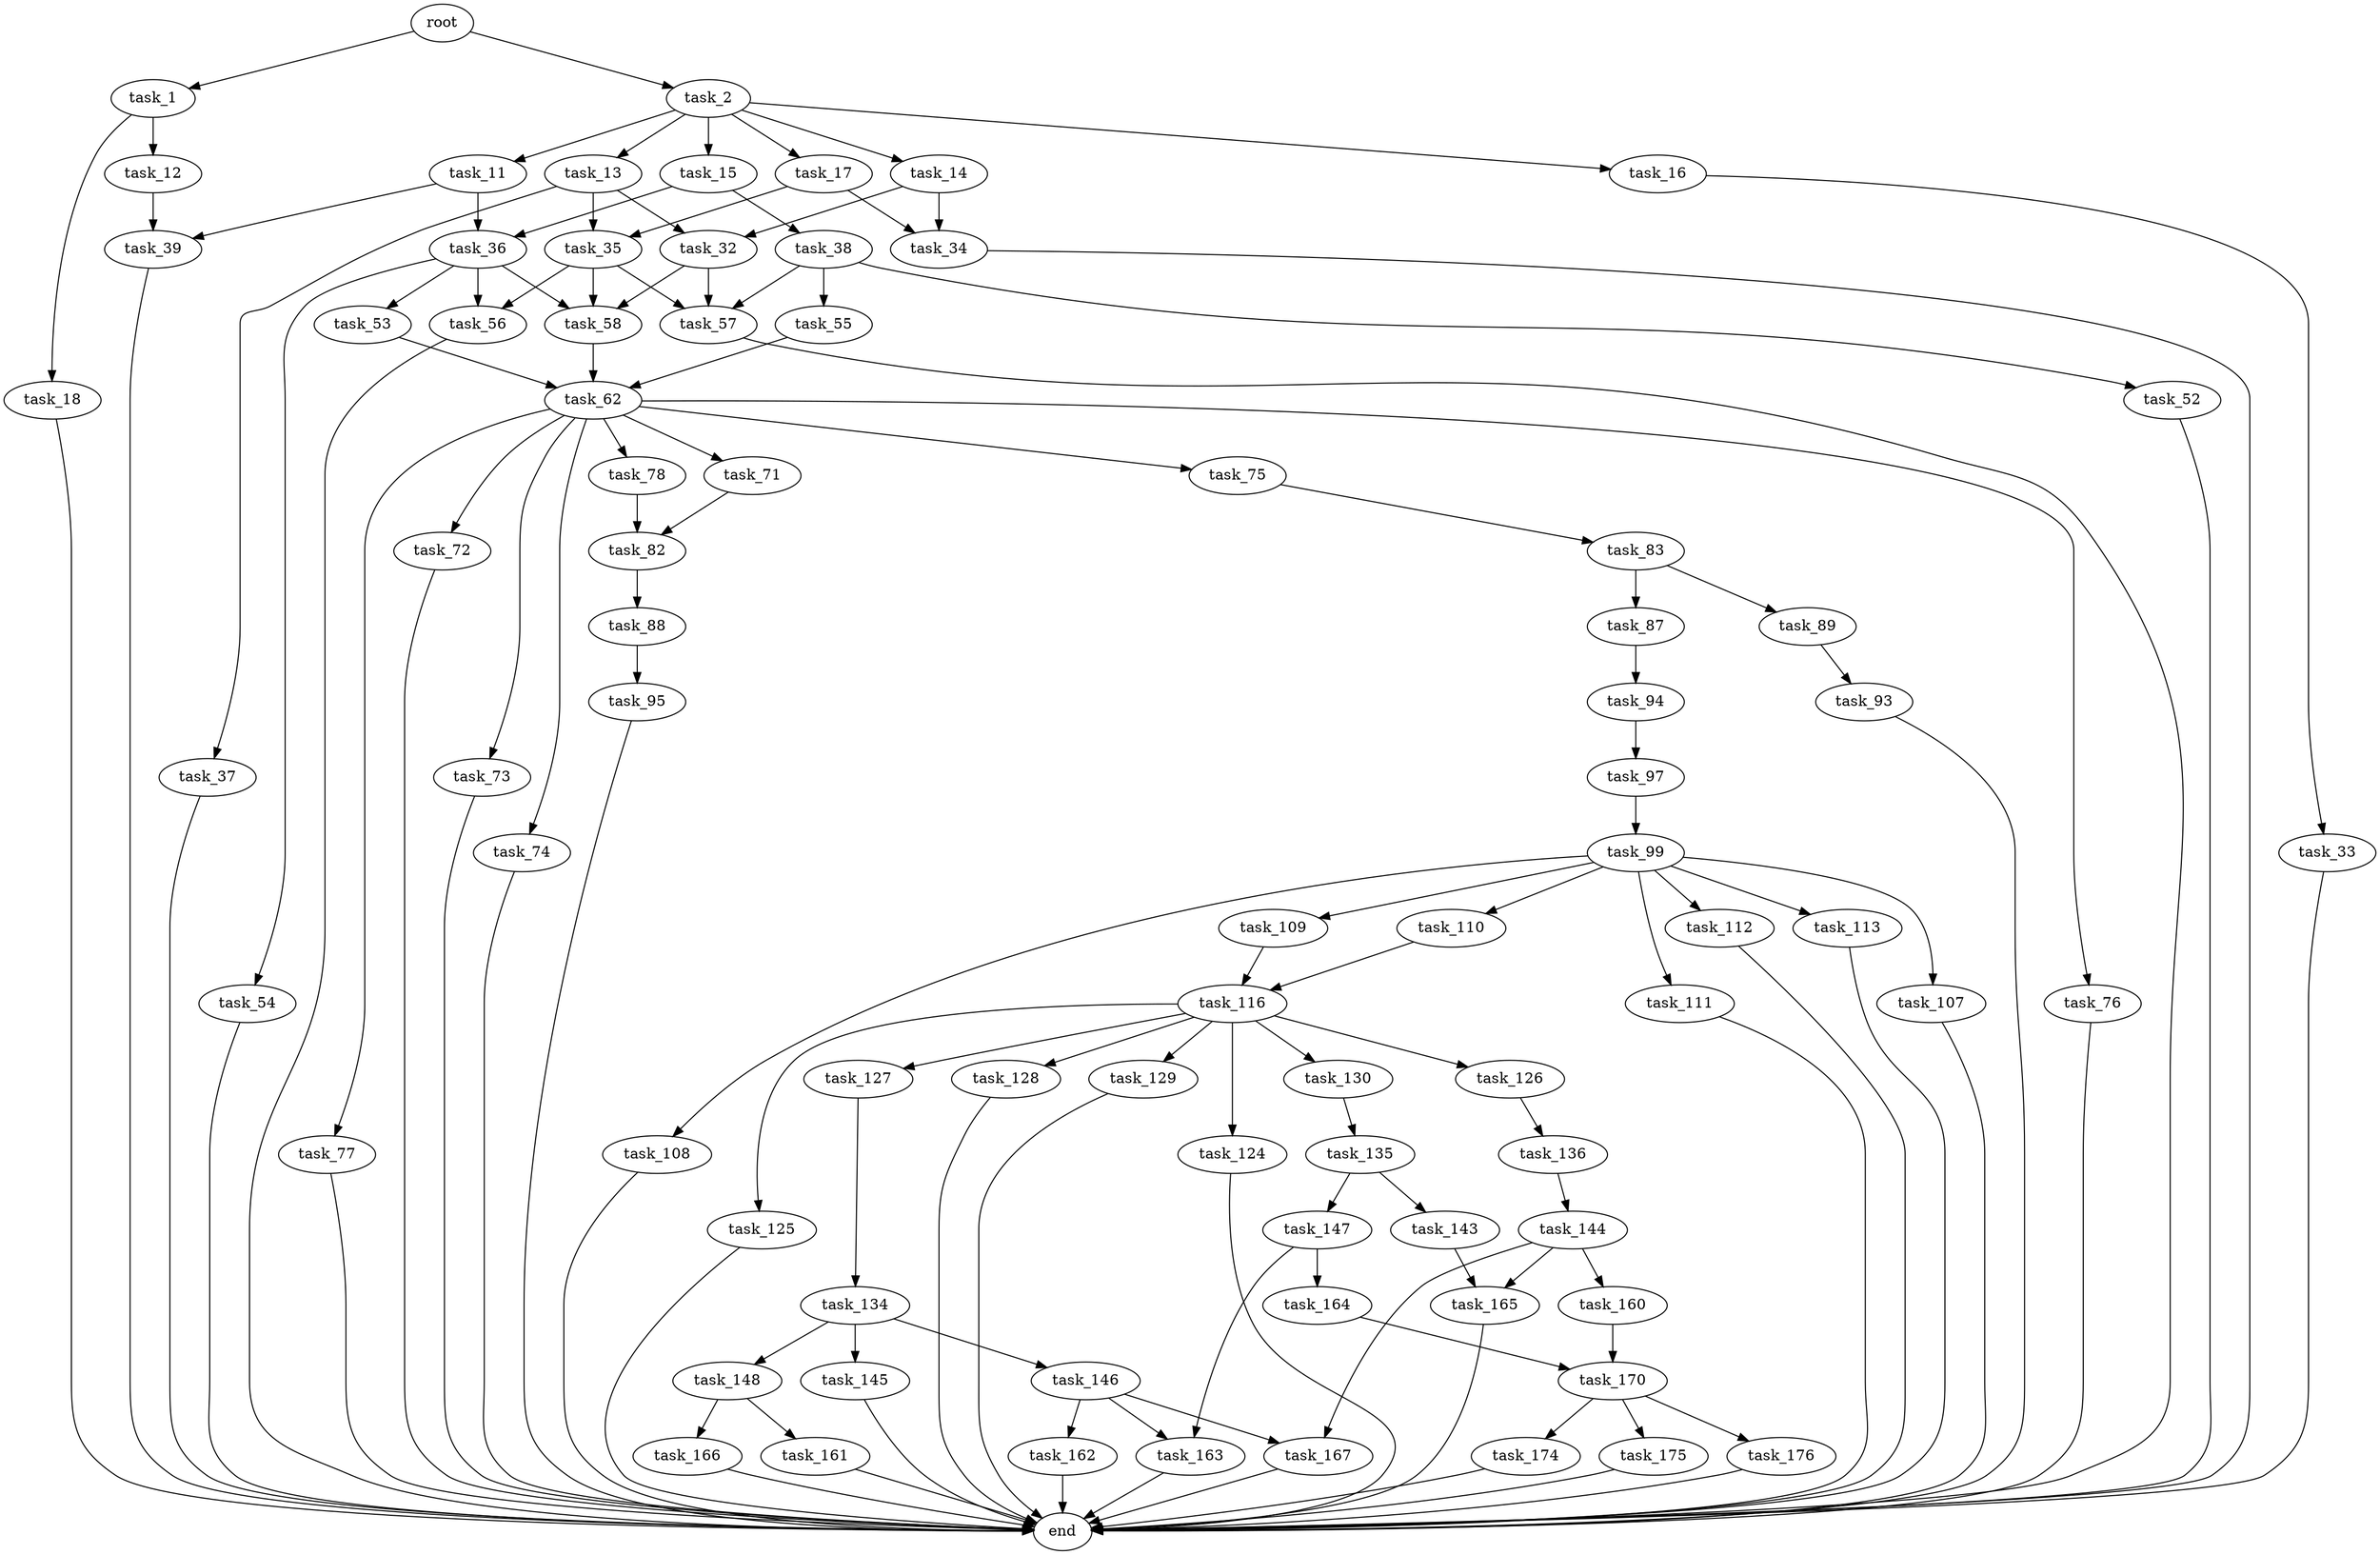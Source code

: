 digraph G {
  root [size="0.000000"];
  task_1 [size="68719476736.000000"];
  task_2 [size="68719476736.000000"];
  task_12 [size="20735005775.000000"];
  task_18 [size="43313011921.000000"];
  task_11 [size="401374543291.000000"];
  task_13 [size="4818279148.000000"];
  task_14 [size="549755813888.000000"];
  task_15 [size="35616897669.000000"];
  task_16 [size="2334022394.000000"];
  task_17 [size="239277277898.000000"];
  task_36 [size="25730646584.000000"];
  task_39 [size="68719476736.000000"];
  task_32 [size="368293445632.000000"];
  task_35 [size="19003942239.000000"];
  task_37 [size="960345836.000000"];
  task_34 [size="38190072561.000000"];
  task_38 [size="37108728262.000000"];
  task_33 [size="198448052064.000000"];
  end [size="0.000000"];
  task_57 [size="7033376543.000000"];
  task_58 [size="12188881509.000000"];
  task_56 [size="312045043528.000000"];
  task_53 [size="37439566272.000000"];
  task_54 [size="368293445632.000000"];
  task_52 [size="1073741824000.000000"];
  task_55 [size="182036964084.000000"];
  task_62 [size="75343265112.000000"];
  task_71 [size="782757789696.000000"];
  task_72 [size="519740927529.000000"];
  task_73 [size="91193173471.000000"];
  task_74 [size="3320499932.000000"];
  task_75 [size="1017023122507.000000"];
  task_76 [size="19816980267.000000"];
  task_77 [size="7730897756.000000"];
  task_78 [size="358377706476.000000"];
  task_82 [size="509744852583.000000"];
  task_83 [size="3611923281.000000"];
  task_88 [size="671096422828.000000"];
  task_87 [size="549755813888.000000"];
  task_89 [size="35078514356.000000"];
  task_94 [size="4530918684.000000"];
  task_95 [size="134217728000.000000"];
  task_93 [size="241053116304.000000"];
  task_97 [size="20268186188.000000"];
  task_99 [size="68719476736.000000"];
  task_107 [size="134217728000.000000"];
  task_108 [size="12769958547.000000"];
  task_109 [size="12933948479.000000"];
  task_110 [size="4701063999.000000"];
  task_111 [size="616619158532.000000"];
  task_112 [size="8589934592.000000"];
  task_113 [size="782757789696.000000"];
  task_116 [size="18643652700.000000"];
  task_124 [size="131238416427.000000"];
  task_125 [size="549755813888.000000"];
  task_126 [size="12551197470.000000"];
  task_127 [size="8589934592.000000"];
  task_128 [size="4830992640.000000"];
  task_129 [size="181801456016.000000"];
  task_130 [size="373080593534.000000"];
  task_136 [size="8141844349.000000"];
  task_134 [size="9839428289.000000"];
  task_135 [size="33320761842.000000"];
  task_145 [size="368293445632.000000"];
  task_146 [size="8563956700.000000"];
  task_148 [size="368293445632.000000"];
  task_143 [size="134217728000.000000"];
  task_147 [size="2185161704.000000"];
  task_144 [size="314730380229.000000"];
  task_165 [size="15853058875.000000"];
  task_160 [size="1513218267.000000"];
  task_167 [size="10215177694.000000"];
  task_162 [size="1073741824000.000000"];
  task_163 [size="41183228719.000000"];
  task_164 [size="6126338324.000000"];
  task_161 [size="110188191800.000000"];
  task_166 [size="1073741824000.000000"];
  task_170 [size="782757789696.000000"];
  task_174 [size="8589934592.000000"];
  task_175 [size="292119342740.000000"];
  task_176 [size="35811019296.000000"];

  root -> task_1 [size="1.000000"];
  root -> task_2 [size="1.000000"];
  task_1 -> task_12 [size="134217728.000000"];
  task_1 -> task_18 [size="134217728.000000"];
  task_2 -> task_11 [size="134217728.000000"];
  task_2 -> task_13 [size="134217728.000000"];
  task_2 -> task_14 [size="134217728.000000"];
  task_2 -> task_15 [size="134217728.000000"];
  task_2 -> task_16 [size="134217728.000000"];
  task_2 -> task_17 [size="134217728.000000"];
  task_12 -> task_39 [size="838860800.000000"];
  task_18 -> end [size="1.000000"];
  task_11 -> task_36 [size="411041792.000000"];
  task_11 -> task_39 [size="411041792.000000"];
  task_13 -> task_32 [size="411041792.000000"];
  task_13 -> task_35 [size="411041792.000000"];
  task_13 -> task_37 [size="411041792.000000"];
  task_14 -> task_32 [size="536870912.000000"];
  task_14 -> task_34 [size="536870912.000000"];
  task_15 -> task_36 [size="838860800.000000"];
  task_15 -> task_38 [size="838860800.000000"];
  task_16 -> task_33 [size="134217728.000000"];
  task_17 -> task_34 [size="411041792.000000"];
  task_17 -> task_35 [size="411041792.000000"];
  task_36 -> task_53 [size="679477248.000000"];
  task_36 -> task_54 [size="679477248.000000"];
  task_36 -> task_56 [size="679477248.000000"];
  task_36 -> task_58 [size="679477248.000000"];
  task_39 -> end [size="1.000000"];
  task_32 -> task_57 [size="411041792.000000"];
  task_32 -> task_58 [size="411041792.000000"];
  task_35 -> task_56 [size="411041792.000000"];
  task_35 -> task_57 [size="411041792.000000"];
  task_35 -> task_58 [size="411041792.000000"];
  task_37 -> end [size="1.000000"];
  task_34 -> end [size="1.000000"];
  task_38 -> task_52 [size="838860800.000000"];
  task_38 -> task_55 [size="838860800.000000"];
  task_38 -> task_57 [size="838860800.000000"];
  task_33 -> end [size="1.000000"];
  task_57 -> end [size="1.000000"];
  task_58 -> task_62 [size="301989888.000000"];
  task_56 -> end [size="1.000000"];
  task_53 -> task_62 [size="134217728.000000"];
  task_54 -> end [size="1.000000"];
  task_52 -> end [size="1.000000"];
  task_55 -> task_62 [size="134217728.000000"];
  task_62 -> task_71 [size="134217728.000000"];
  task_62 -> task_72 [size="134217728.000000"];
  task_62 -> task_73 [size="134217728.000000"];
  task_62 -> task_74 [size="134217728.000000"];
  task_62 -> task_75 [size="134217728.000000"];
  task_62 -> task_76 [size="134217728.000000"];
  task_62 -> task_77 [size="134217728.000000"];
  task_62 -> task_78 [size="134217728.000000"];
  task_71 -> task_82 [size="679477248.000000"];
  task_72 -> end [size="1.000000"];
  task_73 -> end [size="1.000000"];
  task_74 -> end [size="1.000000"];
  task_75 -> task_83 [size="679477248.000000"];
  task_76 -> end [size="1.000000"];
  task_77 -> end [size="1.000000"];
  task_78 -> task_82 [size="301989888.000000"];
  task_82 -> task_88 [size="838860800.000000"];
  task_83 -> task_87 [size="75497472.000000"];
  task_83 -> task_89 [size="75497472.000000"];
  task_88 -> task_95 [size="536870912.000000"];
  task_87 -> task_94 [size="536870912.000000"];
  task_89 -> task_93 [size="679477248.000000"];
  task_94 -> task_97 [size="75497472.000000"];
  task_95 -> end [size="1.000000"];
  task_93 -> end [size="1.000000"];
  task_97 -> task_99 [size="838860800.000000"];
  task_99 -> task_107 [size="134217728.000000"];
  task_99 -> task_108 [size="134217728.000000"];
  task_99 -> task_109 [size="134217728.000000"];
  task_99 -> task_110 [size="134217728.000000"];
  task_99 -> task_111 [size="134217728.000000"];
  task_99 -> task_112 [size="134217728.000000"];
  task_99 -> task_113 [size="134217728.000000"];
  task_107 -> end [size="1.000000"];
  task_108 -> end [size="1.000000"];
  task_109 -> task_116 [size="411041792.000000"];
  task_110 -> task_116 [size="209715200.000000"];
  task_111 -> end [size="1.000000"];
  task_112 -> end [size="1.000000"];
  task_113 -> end [size="1.000000"];
  task_116 -> task_124 [size="75497472.000000"];
  task_116 -> task_125 [size="75497472.000000"];
  task_116 -> task_126 [size="75497472.000000"];
  task_116 -> task_127 [size="75497472.000000"];
  task_116 -> task_128 [size="75497472.000000"];
  task_116 -> task_129 [size="75497472.000000"];
  task_116 -> task_130 [size="75497472.000000"];
  task_124 -> end [size="1.000000"];
  task_125 -> end [size="1.000000"];
  task_126 -> task_136 [size="301989888.000000"];
  task_127 -> task_134 [size="33554432.000000"];
  task_128 -> end [size="1.000000"];
  task_129 -> end [size="1.000000"];
  task_130 -> task_135 [size="301989888.000000"];
  task_136 -> task_144 [size="209715200.000000"];
  task_134 -> task_145 [size="301989888.000000"];
  task_134 -> task_146 [size="301989888.000000"];
  task_134 -> task_148 [size="301989888.000000"];
  task_135 -> task_143 [size="536870912.000000"];
  task_135 -> task_147 [size="536870912.000000"];
  task_145 -> end [size="1.000000"];
  task_146 -> task_162 [size="411041792.000000"];
  task_146 -> task_163 [size="411041792.000000"];
  task_146 -> task_167 [size="411041792.000000"];
  task_148 -> task_161 [size="411041792.000000"];
  task_148 -> task_166 [size="411041792.000000"];
  task_143 -> task_165 [size="209715200.000000"];
  task_147 -> task_163 [size="134217728.000000"];
  task_147 -> task_164 [size="134217728.000000"];
  task_144 -> task_160 [size="411041792.000000"];
  task_144 -> task_165 [size="411041792.000000"];
  task_144 -> task_167 [size="411041792.000000"];
  task_165 -> end [size="1.000000"];
  task_160 -> task_170 [size="33554432.000000"];
  task_167 -> end [size="1.000000"];
  task_162 -> end [size="1.000000"];
  task_163 -> end [size="1.000000"];
  task_164 -> task_170 [size="134217728.000000"];
  task_161 -> end [size="1.000000"];
  task_166 -> end [size="1.000000"];
  task_170 -> task_174 [size="679477248.000000"];
  task_170 -> task_175 [size="679477248.000000"];
  task_170 -> task_176 [size="679477248.000000"];
  task_174 -> end [size="1.000000"];
  task_175 -> end [size="1.000000"];
  task_176 -> end [size="1.000000"];
}
